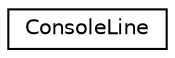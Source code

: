 digraph G
{
  edge [fontname="Helvetica",fontsize="10",labelfontname="Helvetica",labelfontsize="10"];
  node [fontname="Helvetica",fontsize="10",shape=record];
  rankdir=LR;
  Node1 [label="ConsoleLine",height=0.2,width=0.4,color="black", fillcolor="white", style="filled",URL="$dd/df4/structConsoleLine.html"];
}
